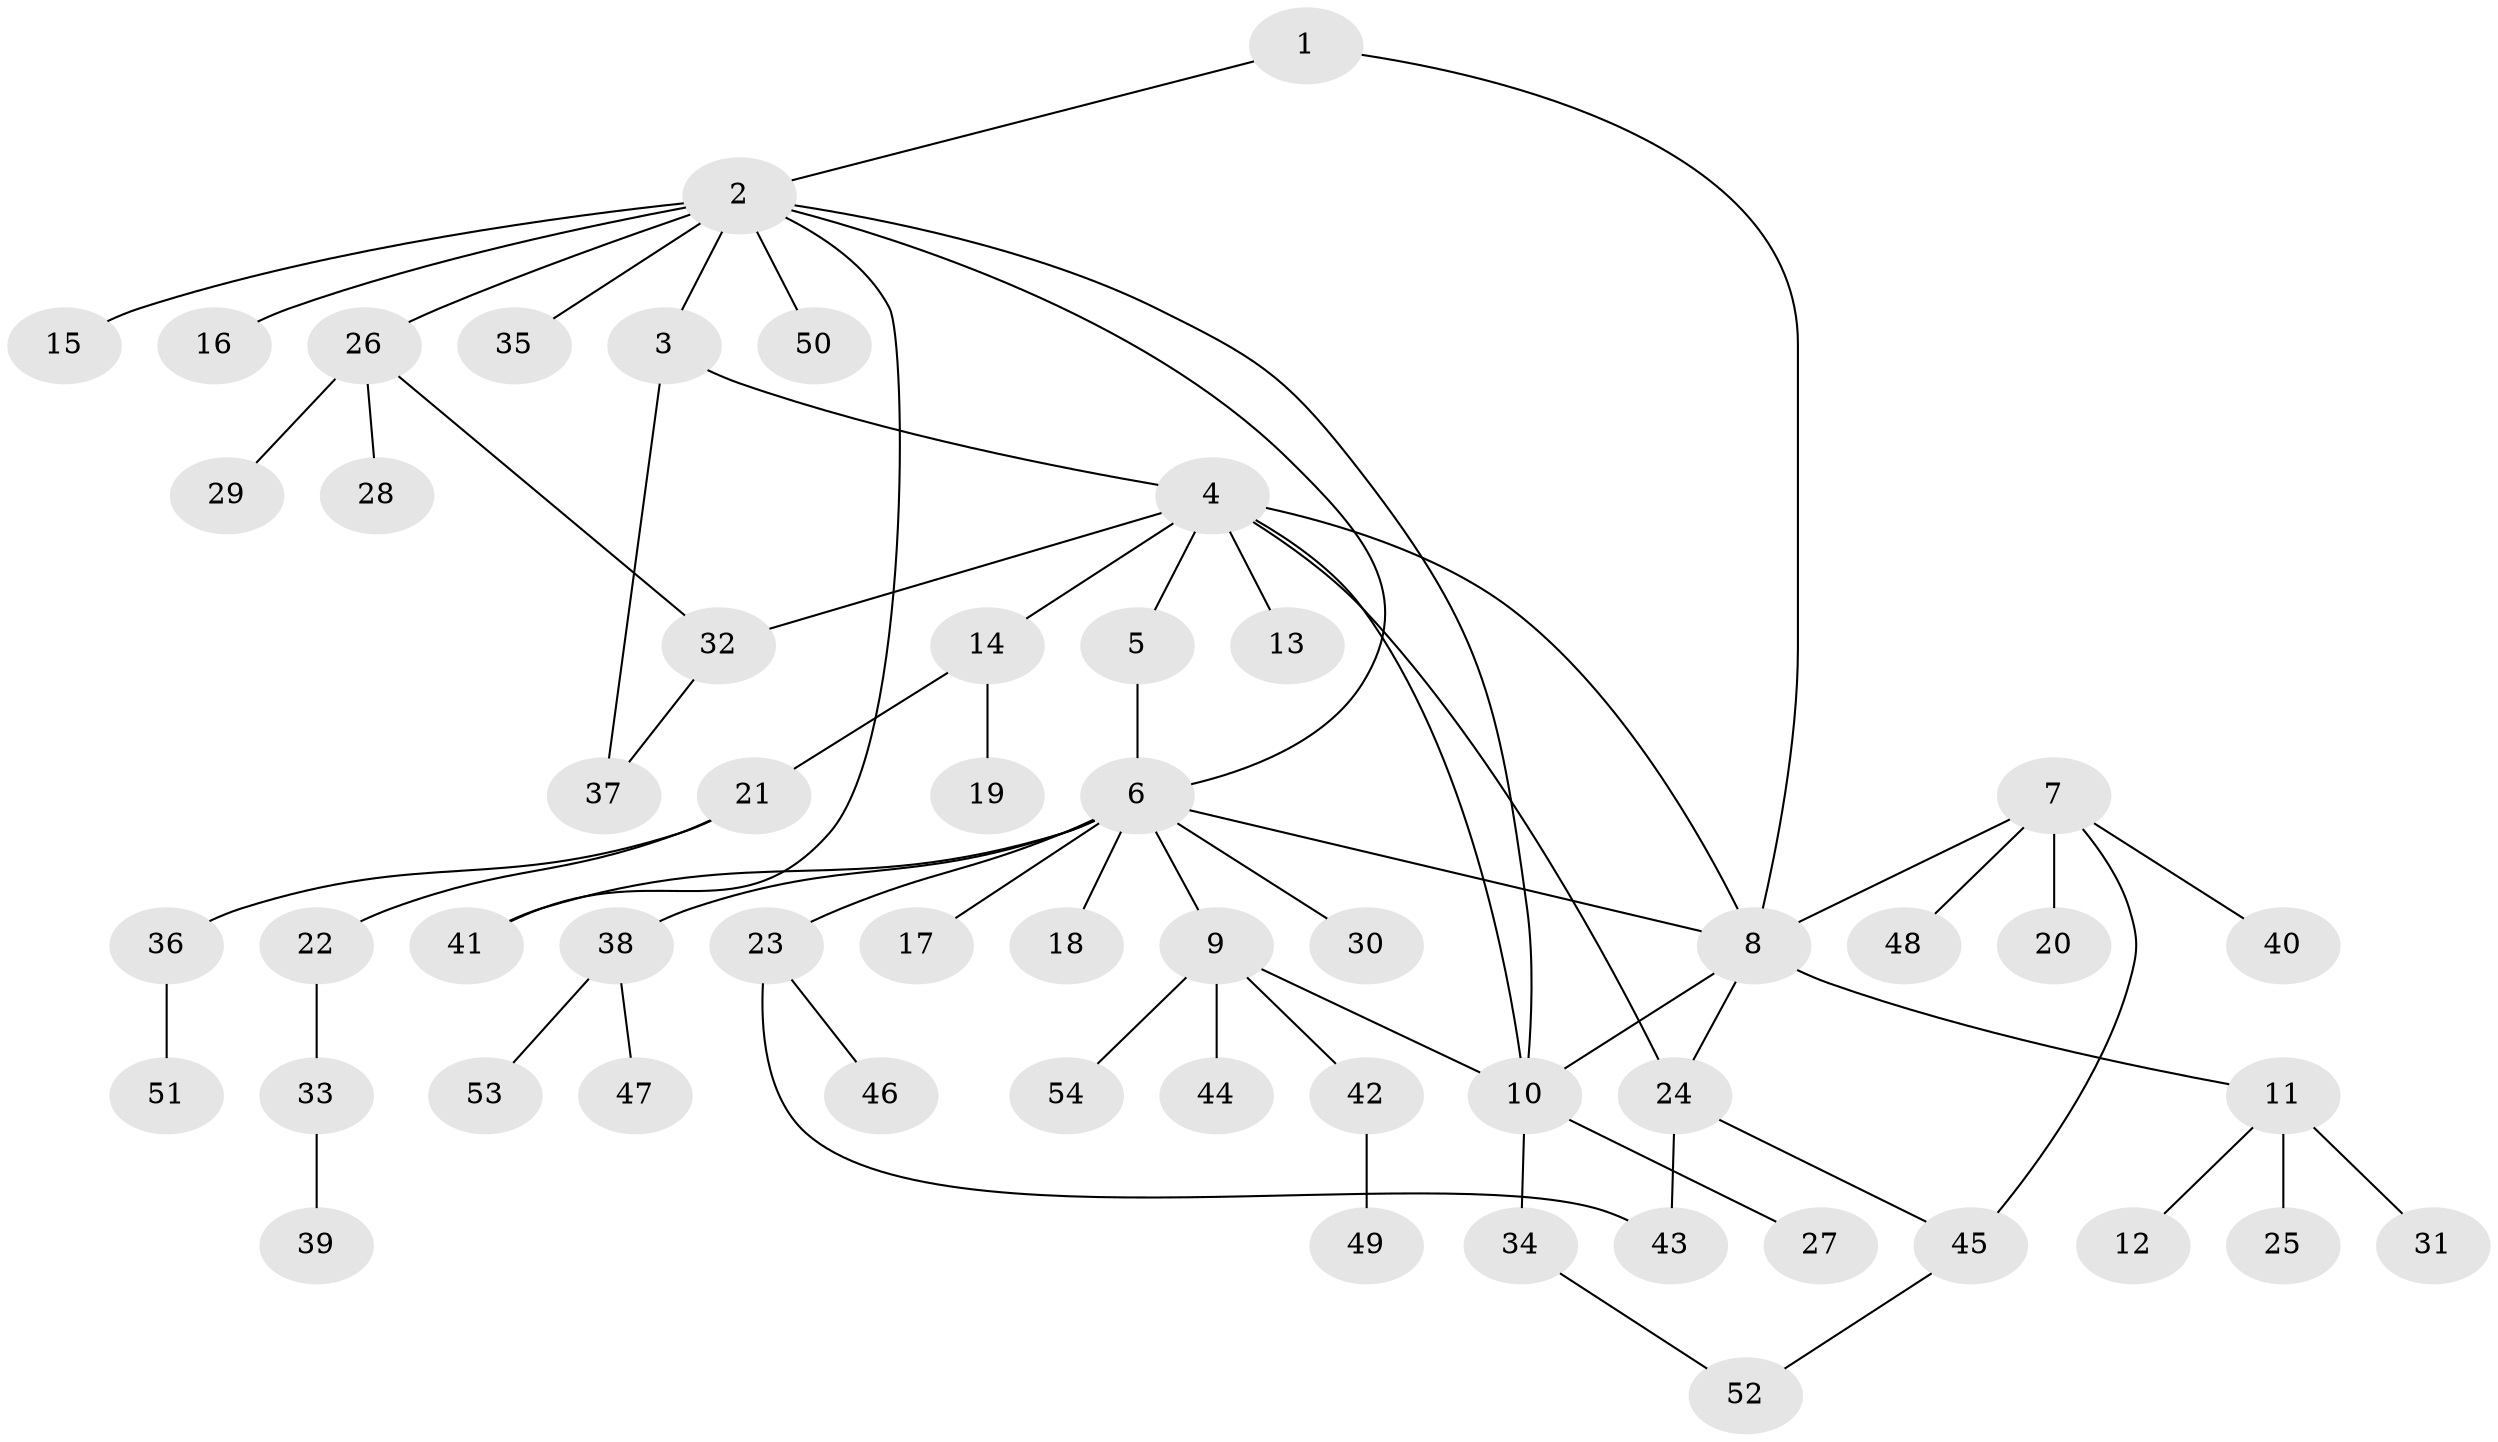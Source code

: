 // Generated by graph-tools (version 1.1) at 2025/02/03/09/25 03:02:32]
// undirected, 54 vertices, 66 edges
graph export_dot {
graph [start="1"]
  node [color=gray90,style=filled];
  1;
  2;
  3;
  4;
  5;
  6;
  7;
  8;
  9;
  10;
  11;
  12;
  13;
  14;
  15;
  16;
  17;
  18;
  19;
  20;
  21;
  22;
  23;
  24;
  25;
  26;
  27;
  28;
  29;
  30;
  31;
  32;
  33;
  34;
  35;
  36;
  37;
  38;
  39;
  40;
  41;
  42;
  43;
  44;
  45;
  46;
  47;
  48;
  49;
  50;
  51;
  52;
  53;
  54;
  1 -- 2;
  1 -- 8;
  2 -- 3;
  2 -- 6;
  2 -- 10;
  2 -- 15;
  2 -- 16;
  2 -- 26;
  2 -- 35;
  2 -- 41;
  2 -- 50;
  3 -- 4;
  3 -- 37;
  4 -- 5;
  4 -- 8;
  4 -- 10;
  4 -- 13;
  4 -- 14;
  4 -- 24;
  4 -- 32;
  5 -- 6;
  6 -- 8;
  6 -- 9;
  6 -- 17;
  6 -- 18;
  6 -- 23;
  6 -- 30;
  6 -- 38;
  6 -- 41;
  7 -- 8;
  7 -- 20;
  7 -- 40;
  7 -- 45;
  7 -- 48;
  8 -- 10;
  8 -- 11;
  8 -- 24;
  9 -- 10;
  9 -- 42;
  9 -- 44;
  9 -- 54;
  10 -- 27;
  10 -- 34;
  11 -- 12;
  11 -- 25;
  11 -- 31;
  14 -- 19;
  14 -- 21;
  21 -- 22;
  21 -- 36;
  22 -- 33;
  23 -- 43;
  23 -- 46;
  24 -- 43;
  24 -- 45;
  26 -- 28;
  26 -- 29;
  26 -- 32;
  32 -- 37;
  33 -- 39;
  34 -- 52;
  36 -- 51;
  38 -- 47;
  38 -- 53;
  42 -- 49;
  45 -- 52;
}
